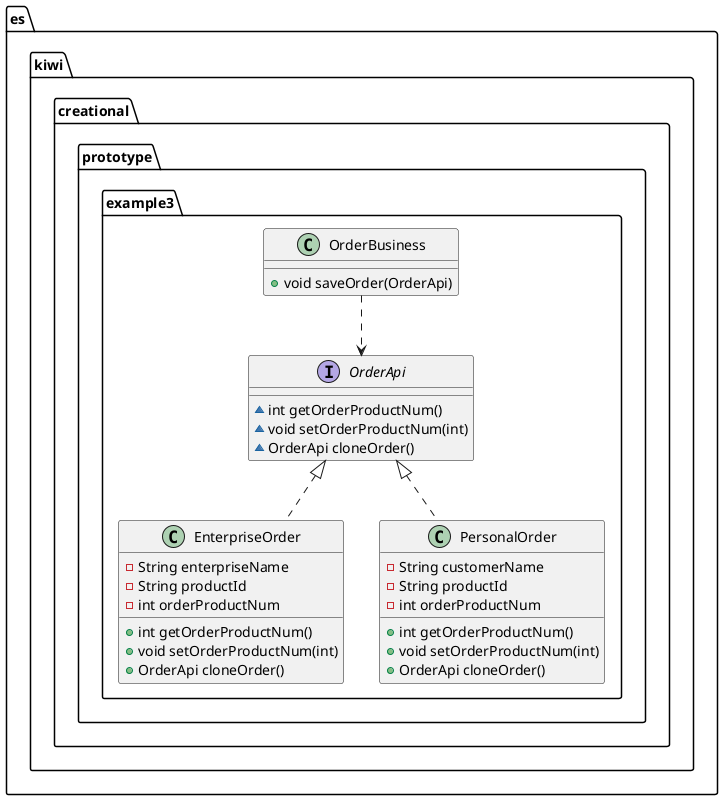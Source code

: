 @startuml
class es.kiwi.creational.prototype.example3.EnterpriseOrder {
- String enterpriseName
- String productId
- int orderProductNum
+ int getOrderProductNum()
+ void setOrderProductNum(int)
+ OrderApi cloneOrder()
}
class es.kiwi.creational.prototype.example3.PersonalOrder {
- String customerName
- String productId
- int orderProductNum
+ int getOrderProductNum()
+ void setOrderProductNum(int)
+ OrderApi cloneOrder()
}
class es.kiwi.creational.prototype.example3.OrderBusiness {
+ void saveOrder(OrderApi)
}
interface es.kiwi.creational.prototype.example3.OrderApi {
~ int getOrderProductNum()
~ void setOrderProductNum(int)
~ OrderApi cloneOrder()
}


es.kiwi.creational.prototype.example3.OrderApi <|.. es.kiwi.creational.prototype.example3.EnterpriseOrder
es.kiwi.creational.prototype.example3.OrderApi <|.. es.kiwi.creational.prototype.example3.PersonalOrder
es.kiwi.creational.prototype.example3.OrderBusiness ..> es.kiwi.creational.prototype.example3.OrderApi
@enduml